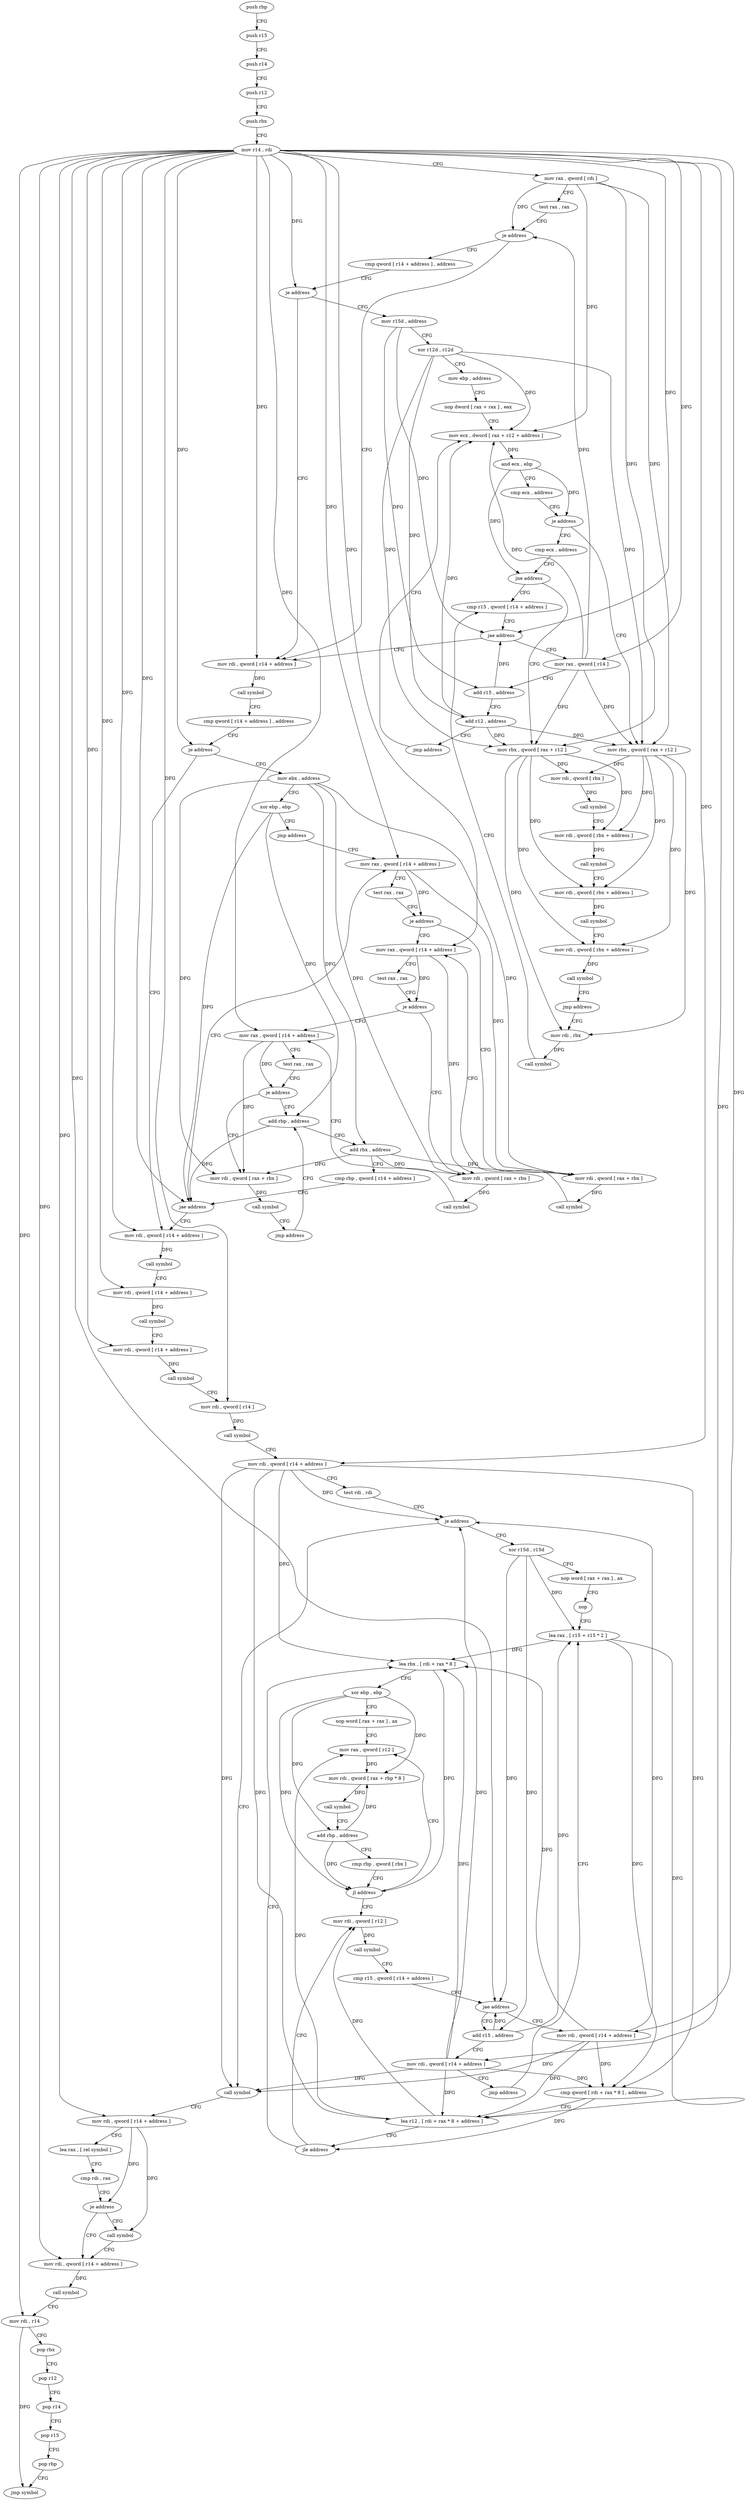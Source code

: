 digraph "func" {
"4238928" [label = "push rbp" ]
"4238929" [label = "push r15" ]
"4238931" [label = "push r14" ]
"4238933" [label = "push r12" ]
"4238935" [label = "push rbx" ]
"4238936" [label = "mov r14 , rdi" ]
"4238939" [label = "mov rax , qword [ rdi ]" ]
"4238942" [label = "test rax , rax" ]
"4238945" [label = "je address" ]
"4239071" [label = "mov rdi , qword [ r14 + address ]" ]
"4238947" [label = "cmp qword [ r14 + address ] , address" ]
"4239075" [label = "call symbol" ]
"4239080" [label = "cmp qword [ r14 + address ] , address" ]
"4239085" [label = "je address" ]
"4239174" [label = "mov rdi , qword [ r14 + address ]" ]
"4239087" [label = "mov ebx , address" ]
"4238952" [label = "je address" ]
"4238954" [label = "mov r15d , address" ]
"4239178" [label = "call symbol" ]
"4239183" [label = "mov rdi , qword [ r14 + address ]" ]
"4239187" [label = "call symbol" ]
"4239192" [label = "mov rdi , qword [ r14 + address ]" ]
"4239196" [label = "call symbol" ]
"4239201" [label = "mov rdi , qword [ r14 ]" ]
"4239204" [label = "call symbol" ]
"4239209" [label = "mov rdi , qword [ r14 + address ]" ]
"4239213" [label = "test rdi , rdi" ]
"4239216" [label = "je address" ]
"4239318" [label = "call symbol" ]
"4239218" [label = "xor r15d , r15d" ]
"4239092" [label = "xor ebp , ebp" ]
"4239094" [label = "jmp address" ]
"4239118" [label = "mov rax , qword [ r14 + address ]" ]
"4238960" [label = "xor r12d , r12d" ]
"4238963" [label = "mov ebp , address" ]
"4238968" [label = "nop dword [ rax + rax ] , eax" ]
"4238976" [label = "mov ecx , dword [ rax + r12 + address ]" ]
"4239323" [label = "mov rdi , qword [ r14 + address ]" ]
"4239327" [label = "lea rax , [ rel symbol ]" ]
"4239334" [label = "cmp rdi , rax" ]
"4239337" [label = "je address" ]
"4239344" [label = "mov rdi , qword [ r14 + address ]" ]
"4239339" [label = "call symbol" ]
"4239221" [label = "nop word [ rax + rax ] , ax" ]
"4239231" [label = "nop" ]
"4239232" [label = "lea rax , [ r15 + r15 * 2 ]" ]
"4239122" [label = "test rax , rax" ]
"4239125" [label = "je address" ]
"4239136" [label = "mov rax , qword [ r14 + address ]" ]
"4239127" [label = "mov rdi , qword [ rax + rbx ]" ]
"4239040" [label = "mov rbx , qword [ rax + r12 ]" ]
"4239044" [label = "mov rdi , rbx" ]
"4238988" [label = "cmp ecx , address" ]
"4238991" [label = "jne address" ]
"4239052" [label = "cmp r15 , qword [ r14 + address ]" ]
"4238993" [label = "mov rbx , qword [ rax + r12 ]" ]
"4239351" [label = "call symbol" ]
"4239356" [label = "mov rdi , r14" ]
"4239359" [label = "pop rbx" ]
"4239360" [label = "pop r12" ]
"4239362" [label = "pop r14" ]
"4239364" [label = "pop r15" ]
"4239366" [label = "pop rbp" ]
"4239367" [label = "jmp symbol" ]
"4239286" [label = "mov rdi , qword [ r12 ]" ]
"4239290" [label = "call symbol" ]
"4239295" [label = "cmp r15 , qword [ r14 + address ]" ]
"4239302" [label = "jae address" ]
"4239314" [label = "mov rdi , qword [ r14 + address ]" ]
"4239304" [label = "add r15 , address" ]
"4239248" [label = "lea rbx , [ rdi + rax * 8 ]" ]
"4239252" [label = "xor ebp , ebp" ]
"4239254" [label = "nop word [ rax + rax ] , ax" ]
"4239264" [label = "mov rax , qword [ r12 ]" ]
"4239140" [label = "test rax , rax" ]
"4239143" [label = "je address" ]
"4239154" [label = "mov rax , qword [ r14 + address ]" ]
"4239145" [label = "mov rdi , qword [ rax + rbx ]" ]
"4239131" [label = "call symbol" ]
"4239058" [label = "mov rax , qword [ r14 ]" ]
"4239061" [label = "add r15 , address" ]
"4239065" [label = "add r12 , address" ]
"4239069" [label = "jmp address" ]
"4239056" [label = "jae address" ]
"4238997" [label = "mov rdi , qword [ rbx ]" ]
"4239000" [label = "call symbol" ]
"4239005" [label = "mov rdi , qword [ rbx + address ]" ]
"4239009" [label = "call symbol" ]
"4239014" [label = "mov rdi , qword [ rbx + address ]" ]
"4239018" [label = "call symbol" ]
"4239023" [label = "mov rdi , qword [ rbx + address ]" ]
"4239027" [label = "call symbol" ]
"4239032" [label = "jmp address" ]
"4239308" [label = "mov rdi , qword [ r14 + address ]" ]
"4239312" [label = "jmp address" ]
"4239268" [label = "mov rdi , qword [ rax + rbp * 8 ]" ]
"4239272" [label = "call symbol" ]
"4239277" [label = "add rbp , address" ]
"4239281" [label = "cmp rbp , qword [ rbx ]" ]
"4239284" [label = "jl address" ]
"4239158" [label = "test rax , rax" ]
"4239161" [label = "je address" ]
"4239104" [label = "add rbp , address" ]
"4239163" [label = "mov rdi , qword [ rax + rbx ]" ]
"4239149" [label = "call symbol" ]
"4238981" [label = "and ecx , ebp" ]
"4238983" [label = "cmp ecx , address" ]
"4238986" [label = "je address" ]
"4239047" [label = "call symbol" ]
"4239236" [label = "cmp qword [ rdi + rax * 8 ] , address" ]
"4239241" [label = "lea r12 , [ rdi + rax * 8 + address ]" ]
"4239246" [label = "jle address" ]
"4239108" [label = "add rbx , address" ]
"4239112" [label = "cmp rbp , qword [ r14 + address ]" ]
"4239116" [label = "jae address" ]
"4239167" [label = "call symbol" ]
"4239172" [label = "jmp address" ]
"4238928" -> "4238929" [ label = "CFG" ]
"4238929" -> "4238931" [ label = "CFG" ]
"4238931" -> "4238933" [ label = "CFG" ]
"4238933" -> "4238935" [ label = "CFG" ]
"4238935" -> "4238936" [ label = "CFG" ]
"4238936" -> "4238939" [ label = "CFG" ]
"4238936" -> "4239071" [ label = "DFG" ]
"4238936" -> "4239085" [ label = "DFG" ]
"4238936" -> "4238952" [ label = "DFG" ]
"4238936" -> "4239174" [ label = "DFG" ]
"4238936" -> "4239183" [ label = "DFG" ]
"4238936" -> "4239192" [ label = "DFG" ]
"4238936" -> "4239201" [ label = "DFG" ]
"4238936" -> "4239209" [ label = "DFG" ]
"4238936" -> "4239323" [ label = "DFG" ]
"4238936" -> "4239118" [ label = "DFG" ]
"4238936" -> "4239344" [ label = "DFG" ]
"4238936" -> "4239356" [ label = "DFG" ]
"4238936" -> "4239136" [ label = "DFG" ]
"4238936" -> "4239302" [ label = "DFG" ]
"4238936" -> "4239154" [ label = "DFG" ]
"4238936" -> "4239056" [ label = "DFG" ]
"4238936" -> "4239314" [ label = "DFG" ]
"4238936" -> "4239308" [ label = "DFG" ]
"4238936" -> "4239116" [ label = "DFG" ]
"4238936" -> "4239058" [ label = "DFG" ]
"4238939" -> "4238942" [ label = "CFG" ]
"4238939" -> "4238945" [ label = "DFG" ]
"4238939" -> "4238976" [ label = "DFG" ]
"4238939" -> "4239040" [ label = "DFG" ]
"4238939" -> "4238993" [ label = "DFG" ]
"4238942" -> "4238945" [ label = "CFG" ]
"4238945" -> "4239071" [ label = "CFG" ]
"4238945" -> "4238947" [ label = "CFG" ]
"4239071" -> "4239075" [ label = "DFG" ]
"4238947" -> "4238952" [ label = "CFG" ]
"4239075" -> "4239080" [ label = "CFG" ]
"4239080" -> "4239085" [ label = "CFG" ]
"4239085" -> "4239174" [ label = "CFG" ]
"4239085" -> "4239087" [ label = "CFG" ]
"4239174" -> "4239178" [ label = "DFG" ]
"4239087" -> "4239092" [ label = "CFG" ]
"4239087" -> "4239127" [ label = "DFG" ]
"4239087" -> "4239145" [ label = "DFG" ]
"4239087" -> "4239108" [ label = "DFG" ]
"4239087" -> "4239163" [ label = "DFG" ]
"4238952" -> "4239071" [ label = "CFG" ]
"4238952" -> "4238954" [ label = "CFG" ]
"4238954" -> "4238960" [ label = "CFG" ]
"4238954" -> "4239056" [ label = "DFG" ]
"4238954" -> "4239061" [ label = "DFG" ]
"4239178" -> "4239183" [ label = "CFG" ]
"4239183" -> "4239187" [ label = "DFG" ]
"4239187" -> "4239192" [ label = "CFG" ]
"4239192" -> "4239196" [ label = "DFG" ]
"4239196" -> "4239201" [ label = "CFG" ]
"4239201" -> "4239204" [ label = "DFG" ]
"4239204" -> "4239209" [ label = "CFG" ]
"4239209" -> "4239213" [ label = "CFG" ]
"4239209" -> "4239216" [ label = "DFG" ]
"4239209" -> "4239318" [ label = "DFG" ]
"4239209" -> "4239236" [ label = "DFG" ]
"4239209" -> "4239241" [ label = "DFG" ]
"4239209" -> "4239248" [ label = "DFG" ]
"4239213" -> "4239216" [ label = "CFG" ]
"4239216" -> "4239318" [ label = "CFG" ]
"4239216" -> "4239218" [ label = "CFG" ]
"4239318" -> "4239323" [ label = "CFG" ]
"4239218" -> "4239221" [ label = "CFG" ]
"4239218" -> "4239232" [ label = "DFG" ]
"4239218" -> "4239302" [ label = "DFG" ]
"4239218" -> "4239304" [ label = "DFG" ]
"4239092" -> "4239094" [ label = "CFG" ]
"4239092" -> "4239104" [ label = "DFG" ]
"4239092" -> "4239116" [ label = "DFG" ]
"4239094" -> "4239118" [ label = "CFG" ]
"4239118" -> "4239122" [ label = "CFG" ]
"4239118" -> "4239125" [ label = "DFG" ]
"4239118" -> "4239127" [ label = "DFG" ]
"4238960" -> "4238963" [ label = "CFG" ]
"4238960" -> "4238976" [ label = "DFG" ]
"4238960" -> "4239040" [ label = "DFG" ]
"4238960" -> "4238993" [ label = "DFG" ]
"4238960" -> "4239065" [ label = "DFG" ]
"4238963" -> "4238968" [ label = "CFG" ]
"4238968" -> "4238976" [ label = "CFG" ]
"4238976" -> "4238981" [ label = "DFG" ]
"4239323" -> "4239327" [ label = "CFG" ]
"4239323" -> "4239337" [ label = "DFG" ]
"4239323" -> "4239339" [ label = "DFG" ]
"4239327" -> "4239334" [ label = "CFG" ]
"4239334" -> "4239337" [ label = "CFG" ]
"4239337" -> "4239344" [ label = "CFG" ]
"4239337" -> "4239339" [ label = "CFG" ]
"4239344" -> "4239351" [ label = "DFG" ]
"4239339" -> "4239344" [ label = "CFG" ]
"4239221" -> "4239231" [ label = "CFG" ]
"4239231" -> "4239232" [ label = "CFG" ]
"4239232" -> "4239236" [ label = "DFG" ]
"4239232" -> "4239241" [ label = "DFG" ]
"4239232" -> "4239248" [ label = "DFG" ]
"4239122" -> "4239125" [ label = "CFG" ]
"4239125" -> "4239136" [ label = "CFG" ]
"4239125" -> "4239127" [ label = "CFG" ]
"4239136" -> "4239140" [ label = "CFG" ]
"4239136" -> "4239143" [ label = "DFG" ]
"4239136" -> "4239145" [ label = "DFG" ]
"4239127" -> "4239131" [ label = "DFG" ]
"4239040" -> "4239044" [ label = "DFG" ]
"4239040" -> "4238997" [ label = "DFG" ]
"4239040" -> "4239005" [ label = "DFG" ]
"4239040" -> "4239014" [ label = "DFG" ]
"4239040" -> "4239023" [ label = "DFG" ]
"4239044" -> "4239047" [ label = "DFG" ]
"4238988" -> "4238991" [ label = "CFG" ]
"4238991" -> "4239052" [ label = "CFG" ]
"4238991" -> "4238993" [ label = "CFG" ]
"4239052" -> "4239056" [ label = "CFG" ]
"4238993" -> "4238997" [ label = "DFG" ]
"4238993" -> "4239044" [ label = "DFG" ]
"4238993" -> "4239005" [ label = "DFG" ]
"4238993" -> "4239014" [ label = "DFG" ]
"4238993" -> "4239023" [ label = "DFG" ]
"4239351" -> "4239356" [ label = "CFG" ]
"4239356" -> "4239359" [ label = "CFG" ]
"4239356" -> "4239367" [ label = "DFG" ]
"4239359" -> "4239360" [ label = "CFG" ]
"4239360" -> "4239362" [ label = "CFG" ]
"4239362" -> "4239364" [ label = "CFG" ]
"4239364" -> "4239366" [ label = "CFG" ]
"4239366" -> "4239367" [ label = "CFG" ]
"4239286" -> "4239290" [ label = "DFG" ]
"4239290" -> "4239295" [ label = "CFG" ]
"4239295" -> "4239302" [ label = "CFG" ]
"4239302" -> "4239314" [ label = "CFG" ]
"4239302" -> "4239304" [ label = "CFG" ]
"4239314" -> "4239318" [ label = "DFG" ]
"4239314" -> "4239216" [ label = "DFG" ]
"4239314" -> "4239236" [ label = "DFG" ]
"4239314" -> "4239241" [ label = "DFG" ]
"4239314" -> "4239248" [ label = "DFG" ]
"4239304" -> "4239308" [ label = "CFG" ]
"4239304" -> "4239232" [ label = "DFG" ]
"4239304" -> "4239302" [ label = "DFG" ]
"4239248" -> "4239252" [ label = "CFG" ]
"4239248" -> "4239284" [ label = "DFG" ]
"4239252" -> "4239254" [ label = "CFG" ]
"4239252" -> "4239268" [ label = "DFG" ]
"4239252" -> "4239277" [ label = "DFG" ]
"4239252" -> "4239284" [ label = "DFG" ]
"4239254" -> "4239264" [ label = "CFG" ]
"4239264" -> "4239268" [ label = "DFG" ]
"4239140" -> "4239143" [ label = "CFG" ]
"4239143" -> "4239154" [ label = "CFG" ]
"4239143" -> "4239145" [ label = "CFG" ]
"4239154" -> "4239158" [ label = "CFG" ]
"4239154" -> "4239161" [ label = "DFG" ]
"4239154" -> "4239163" [ label = "DFG" ]
"4239145" -> "4239149" [ label = "DFG" ]
"4239131" -> "4239136" [ label = "CFG" ]
"4239058" -> "4239061" [ label = "CFG" ]
"4239058" -> "4238945" [ label = "DFG" ]
"4239058" -> "4238976" [ label = "DFG" ]
"4239058" -> "4239040" [ label = "DFG" ]
"4239058" -> "4238993" [ label = "DFG" ]
"4239061" -> "4239065" [ label = "CFG" ]
"4239061" -> "4239056" [ label = "DFG" ]
"4239065" -> "4239069" [ label = "CFG" ]
"4239065" -> "4238976" [ label = "DFG" ]
"4239065" -> "4239040" [ label = "DFG" ]
"4239065" -> "4238993" [ label = "DFG" ]
"4239069" -> "4238976" [ label = "CFG" ]
"4239056" -> "4239071" [ label = "CFG" ]
"4239056" -> "4239058" [ label = "CFG" ]
"4238997" -> "4239000" [ label = "DFG" ]
"4239000" -> "4239005" [ label = "CFG" ]
"4239005" -> "4239009" [ label = "DFG" ]
"4239009" -> "4239014" [ label = "CFG" ]
"4239014" -> "4239018" [ label = "DFG" ]
"4239018" -> "4239023" [ label = "CFG" ]
"4239023" -> "4239027" [ label = "DFG" ]
"4239027" -> "4239032" [ label = "CFG" ]
"4239032" -> "4239044" [ label = "CFG" ]
"4239308" -> "4239312" [ label = "CFG" ]
"4239308" -> "4239216" [ label = "DFG" ]
"4239308" -> "4239318" [ label = "DFG" ]
"4239308" -> "4239236" [ label = "DFG" ]
"4239308" -> "4239241" [ label = "DFG" ]
"4239308" -> "4239248" [ label = "DFG" ]
"4239312" -> "4239232" [ label = "CFG" ]
"4239268" -> "4239272" [ label = "DFG" ]
"4239272" -> "4239277" [ label = "CFG" ]
"4239277" -> "4239281" [ label = "CFG" ]
"4239277" -> "4239268" [ label = "DFG" ]
"4239277" -> "4239284" [ label = "DFG" ]
"4239281" -> "4239284" [ label = "CFG" ]
"4239284" -> "4239264" [ label = "CFG" ]
"4239284" -> "4239286" [ label = "CFG" ]
"4239158" -> "4239161" [ label = "CFG" ]
"4239161" -> "4239104" [ label = "CFG" ]
"4239161" -> "4239163" [ label = "CFG" ]
"4239104" -> "4239108" [ label = "CFG" ]
"4239104" -> "4239116" [ label = "DFG" ]
"4239163" -> "4239167" [ label = "DFG" ]
"4239149" -> "4239154" [ label = "CFG" ]
"4238981" -> "4238983" [ label = "CFG" ]
"4238981" -> "4238986" [ label = "DFG" ]
"4238981" -> "4238991" [ label = "DFG" ]
"4238983" -> "4238986" [ label = "CFG" ]
"4238986" -> "4239040" [ label = "CFG" ]
"4238986" -> "4238988" [ label = "CFG" ]
"4239047" -> "4239052" [ label = "CFG" ]
"4239236" -> "4239241" [ label = "CFG" ]
"4239236" -> "4239246" [ label = "DFG" ]
"4239241" -> "4239246" [ label = "CFG" ]
"4239241" -> "4239286" [ label = "DFG" ]
"4239241" -> "4239264" [ label = "DFG" ]
"4239246" -> "4239286" [ label = "CFG" ]
"4239246" -> "4239248" [ label = "CFG" ]
"4239108" -> "4239112" [ label = "CFG" ]
"4239108" -> "4239127" [ label = "DFG" ]
"4239108" -> "4239145" [ label = "DFG" ]
"4239108" -> "4239163" [ label = "DFG" ]
"4239112" -> "4239116" [ label = "CFG" ]
"4239116" -> "4239174" [ label = "CFG" ]
"4239116" -> "4239118" [ label = "CFG" ]
"4239167" -> "4239172" [ label = "CFG" ]
"4239172" -> "4239104" [ label = "CFG" ]
}
